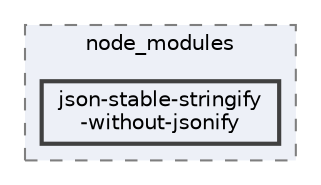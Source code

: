 digraph "pkiclassroomrescheduler/src/main/frontend/node_modules/json-stable-stringify-without-jsonify"
{
 // LATEX_PDF_SIZE
  bgcolor="transparent";
  edge [fontname=Helvetica,fontsize=10,labelfontname=Helvetica,labelfontsize=10];
  node [fontname=Helvetica,fontsize=10,shape=box,height=0.2,width=0.4];
  compound=true
  subgraph clusterdir_72953eda66ccb3a2722c28e1c3e6c23b {
    graph [ bgcolor="#edf0f7", pencolor="grey50", label="node_modules", fontname=Helvetica,fontsize=10 style="filled,dashed", URL="dir_72953eda66ccb3a2722c28e1c3e6c23b.html",tooltip=""]
  dir_da3fb97e145d21e373902f7c0453bb93 [label="json-stable-stringify\l-without-jsonify", fillcolor="#edf0f7", color="grey25", style="filled,bold", URL="dir_da3fb97e145d21e373902f7c0453bb93.html",tooltip=""];
  }
}
